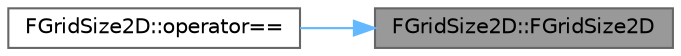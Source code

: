 digraph "FGridSize2D::FGridSize2D"
{
 // INTERACTIVE_SVG=YES
 // LATEX_PDF_SIZE
  bgcolor="transparent";
  edge [fontname=Helvetica,fontsize=10,labelfontname=Helvetica,labelfontsize=10];
  node [fontname=Helvetica,fontsize=10,shape=box,height=0.2,width=0.4];
  rankdir="RL";
  Node1 [id="Node000001",label="FGridSize2D::FGridSize2D",height=0.2,width=0.4,color="gray40", fillcolor="grey60", style="filled", fontcolor="black",tooltip=" "];
  Node1 -> Node2 [id="edge1_Node000001_Node000002",dir="back",color="steelblue1",style="solid",tooltip=" "];
  Node2 [id="Node000002",label="FGridSize2D::operator==",height=0.2,width=0.4,color="grey40", fillcolor="white", style="filled",URL="$d3/d23/structFGridSize2D.html#a50621ec4439e9e5e7440f809fef46e9d",tooltip=" "];
}
